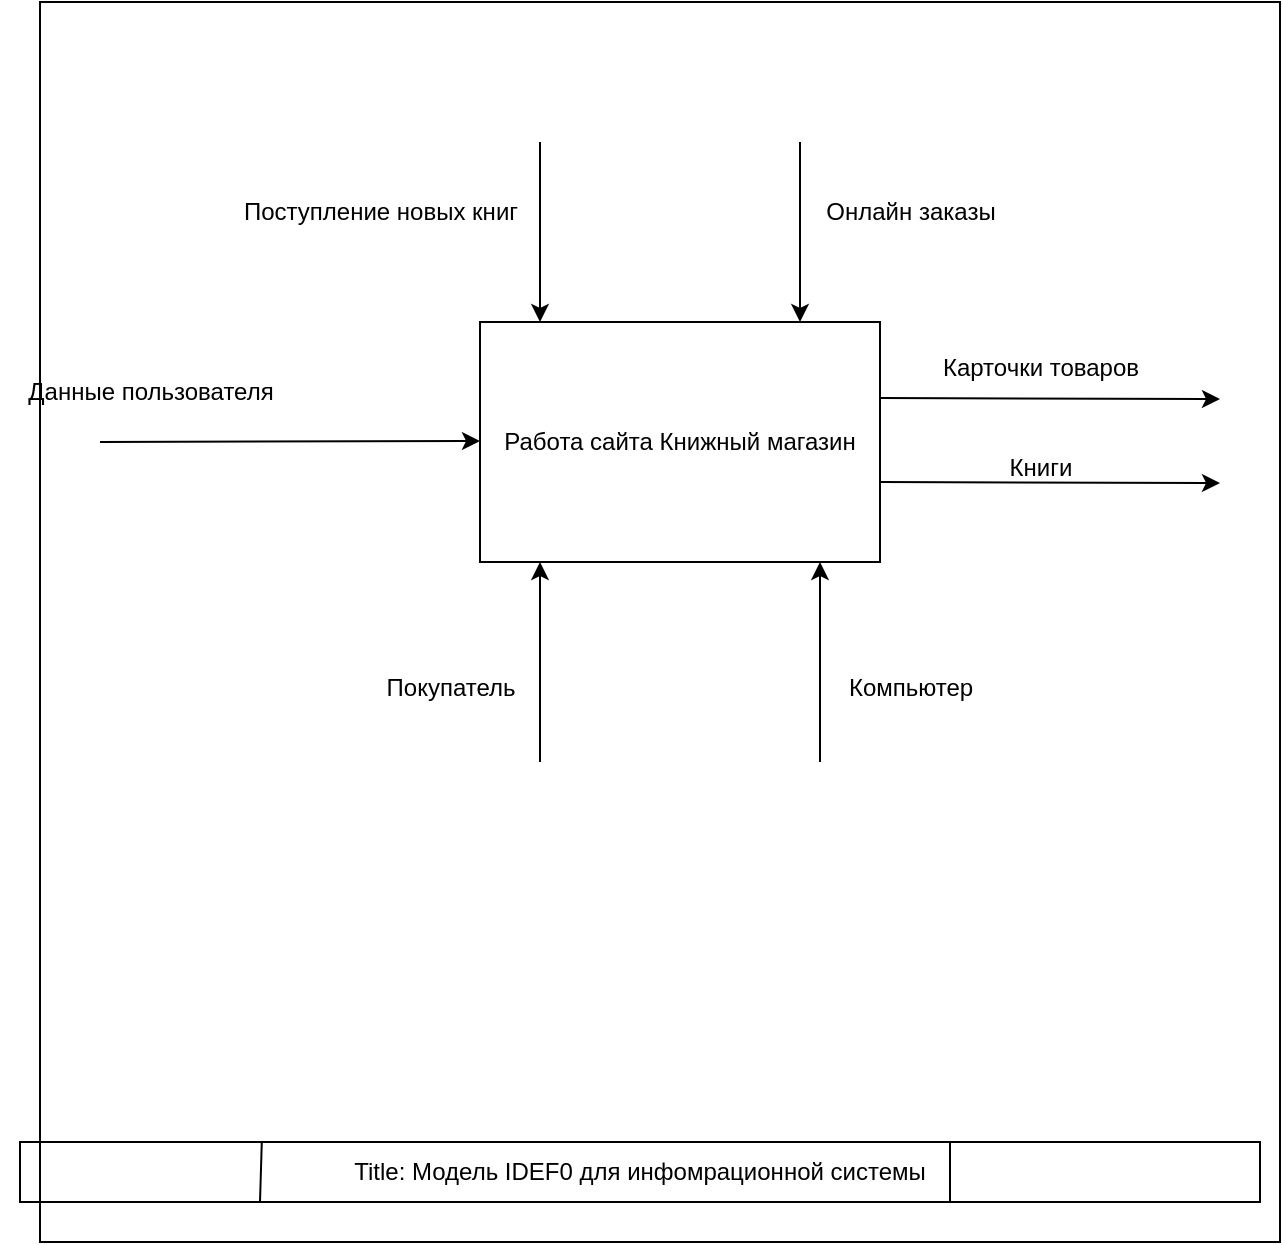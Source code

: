<mxfile version="21.3.6" type="device">
  <diagram name="Страница 1" id="DWhiW3FEvDL6IGDs8TPN">
    <mxGraphModel dx="1434" dy="739" grid="1" gridSize="10" guides="1" tooltips="1" connect="1" arrows="1" fold="1" page="1" pageScale="1" pageWidth="827" pageHeight="1169" math="0" shadow="0">
      <root>
        <mxCell id="0" />
        <mxCell id="1" parent="0" />
        <mxCell id="vjeBfh7rPFk6wVH2Wt61-1" value="Работа сайта Книжный магазин" style="rounded=0;whiteSpace=wrap;html=1;" vertex="1" parent="1">
          <mxGeometry x="310" y="240" width="200" height="120" as="geometry" />
        </mxCell>
        <mxCell id="vjeBfh7rPFk6wVH2Wt61-2" value="" style="endArrow=classic;html=1;rounded=0;" edge="1" parent="1">
          <mxGeometry width="50" height="50" relative="1" as="geometry">
            <mxPoint x="340" y="150" as="sourcePoint" />
            <mxPoint x="340" y="240" as="targetPoint" />
          </mxGeometry>
        </mxCell>
        <mxCell id="vjeBfh7rPFk6wVH2Wt61-3" value="" style="endArrow=classic;html=1;rounded=0;" edge="1" parent="1">
          <mxGeometry width="50" height="50" relative="1" as="geometry">
            <mxPoint x="470" y="150" as="sourcePoint" />
            <mxPoint x="470" y="240" as="targetPoint" />
          </mxGeometry>
        </mxCell>
        <mxCell id="vjeBfh7rPFk6wVH2Wt61-4" value="" style="endArrow=classic;html=1;rounded=0;" edge="1" parent="1">
          <mxGeometry width="50" height="50" relative="1" as="geometry">
            <mxPoint x="120" y="300" as="sourcePoint" />
            <mxPoint x="310" y="299.5" as="targetPoint" />
          </mxGeometry>
        </mxCell>
        <mxCell id="vjeBfh7rPFk6wVH2Wt61-5" value="" style="endArrow=classic;html=1;rounded=0;" edge="1" parent="1">
          <mxGeometry width="50" height="50" relative="1" as="geometry">
            <mxPoint x="510" y="278" as="sourcePoint" />
            <mxPoint x="680" y="278.5" as="targetPoint" />
          </mxGeometry>
        </mxCell>
        <mxCell id="vjeBfh7rPFk6wVH2Wt61-6" value="" style="endArrow=classic;html=1;rounded=0;" edge="1" parent="1">
          <mxGeometry width="50" height="50" relative="1" as="geometry">
            <mxPoint x="340" y="460" as="sourcePoint" />
            <mxPoint x="340" y="360" as="targetPoint" />
          </mxGeometry>
        </mxCell>
        <mxCell id="vjeBfh7rPFk6wVH2Wt61-7" value="" style="endArrow=classic;html=1;rounded=0;" edge="1" parent="1">
          <mxGeometry width="50" height="50" relative="1" as="geometry">
            <mxPoint x="480" y="460" as="sourcePoint" />
            <mxPoint x="480" y="360" as="targetPoint" />
          </mxGeometry>
        </mxCell>
        <mxCell id="vjeBfh7rPFk6wVH2Wt61-8" value="Покупатель" style="text;html=1;align=center;verticalAlign=middle;resizable=0;points=[];autosize=1;strokeColor=none;fillColor=none;" vertex="1" parent="1">
          <mxGeometry x="250" y="408" width="90" height="30" as="geometry" />
        </mxCell>
        <mxCell id="vjeBfh7rPFk6wVH2Wt61-9" value="Компьютер" style="text;html=1;align=center;verticalAlign=middle;resizable=0;points=[];autosize=1;strokeColor=none;fillColor=none;" vertex="1" parent="1">
          <mxGeometry x="480" y="408" width="90" height="30" as="geometry" />
        </mxCell>
        <mxCell id="vjeBfh7rPFk6wVH2Wt61-11" value="" style="endArrow=classic;html=1;rounded=0;fontStyle=1" edge="1" parent="1">
          <mxGeometry width="50" height="50" relative="1" as="geometry">
            <mxPoint x="510" y="320" as="sourcePoint" />
            <mxPoint x="680" y="320.5" as="targetPoint" />
          </mxGeometry>
        </mxCell>
        <mxCell id="vjeBfh7rPFk6wVH2Wt61-12" value="Карточки товаров" style="text;html=1;align=center;verticalAlign=middle;resizable=0;points=[];autosize=1;strokeColor=none;fillColor=none;" vertex="1" parent="1">
          <mxGeometry x="530" y="248" width="120" height="30" as="geometry" />
        </mxCell>
        <mxCell id="vjeBfh7rPFk6wVH2Wt61-13" value="Книги" style="text;html=1;align=center;verticalAlign=middle;resizable=0;points=[];autosize=1;strokeColor=none;fillColor=none;" vertex="1" parent="1">
          <mxGeometry x="565" y="298" width="50" height="30" as="geometry" />
        </mxCell>
        <mxCell id="vjeBfh7rPFk6wVH2Wt61-14" value="Онлайн заказы" style="text;html=1;align=center;verticalAlign=middle;resizable=0;points=[];autosize=1;strokeColor=none;fillColor=none;" vertex="1" parent="1">
          <mxGeometry x="470" y="170" width="110" height="30" as="geometry" />
        </mxCell>
        <mxCell id="vjeBfh7rPFk6wVH2Wt61-15" value="Данные пользователя" style="text;html=1;align=center;verticalAlign=middle;resizable=0;points=[];autosize=1;strokeColor=none;fillColor=none;" vertex="1" parent="1">
          <mxGeometry x="70" y="260" width="150" height="30" as="geometry" />
        </mxCell>
        <mxCell id="vjeBfh7rPFk6wVH2Wt61-16" value="Поступление новых книг" style="text;html=1;align=center;verticalAlign=middle;resizable=0;points=[];autosize=1;strokeColor=none;fillColor=none;" vertex="1" parent="1">
          <mxGeometry x="180" y="170" width="160" height="30" as="geometry" />
        </mxCell>
        <mxCell id="vjeBfh7rPFk6wVH2Wt61-18" value="" style="whiteSpace=wrap;html=1;aspect=fixed;fillColor=none;" vertex="1" parent="1">
          <mxGeometry x="90" y="80" width="620" height="620" as="geometry" />
        </mxCell>
        <mxCell id="vjeBfh7rPFk6wVH2Wt61-19" value="Title: Модель IDEF0 для инфомрационной системы" style="rounded=0;whiteSpace=wrap;html=1;fillColor=none;" vertex="1" parent="1">
          <mxGeometry x="80" y="650" width="620" height="30" as="geometry" />
        </mxCell>
        <mxCell id="vjeBfh7rPFk6wVH2Wt61-20" value="" style="endArrow=none;html=1;rounded=0;exitX=0.75;exitY=1;exitDx=0;exitDy=0;entryX=0.75;entryY=0;entryDx=0;entryDy=0;" edge="1" parent="1" source="vjeBfh7rPFk6wVH2Wt61-19" target="vjeBfh7rPFk6wVH2Wt61-19">
          <mxGeometry width="50" height="50" relative="1" as="geometry">
            <mxPoint x="290" y="570" as="sourcePoint" />
            <mxPoint x="320" y="540" as="targetPoint" />
          </mxGeometry>
        </mxCell>
        <mxCell id="vjeBfh7rPFk6wVH2Wt61-23" value="" style="endArrow=none;html=1;rounded=0;entryX=0.195;entryY=0;entryDx=0;entryDy=0;entryPerimeter=0;" edge="1" parent="1" target="vjeBfh7rPFk6wVH2Wt61-19">
          <mxGeometry width="50" height="50" relative="1" as="geometry">
            <mxPoint x="200" y="680" as="sourcePoint" />
            <mxPoint x="250" y="630" as="targetPoint" />
          </mxGeometry>
        </mxCell>
      </root>
    </mxGraphModel>
  </diagram>
</mxfile>
